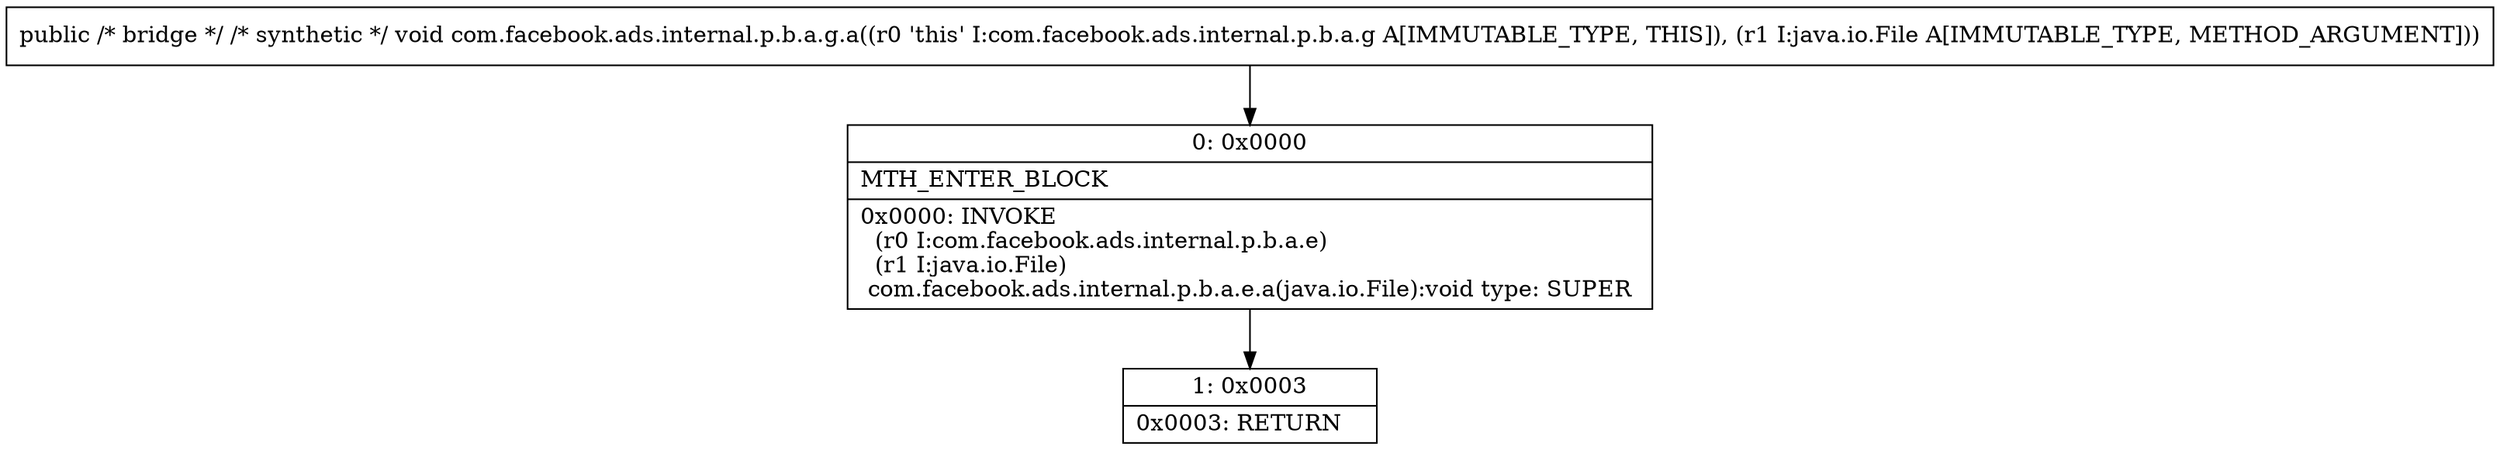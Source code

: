 digraph "CFG forcom.facebook.ads.internal.p.b.a.g.a(Ljava\/io\/File;)V" {
Node_0 [shape=record,label="{0\:\ 0x0000|MTH_ENTER_BLOCK\l|0x0000: INVOKE  \l  (r0 I:com.facebook.ads.internal.p.b.a.e)\l  (r1 I:java.io.File)\l com.facebook.ads.internal.p.b.a.e.a(java.io.File):void type: SUPER \l}"];
Node_1 [shape=record,label="{1\:\ 0x0003|0x0003: RETURN   \l}"];
MethodNode[shape=record,label="{public \/* bridge *\/ \/* synthetic *\/ void com.facebook.ads.internal.p.b.a.g.a((r0 'this' I:com.facebook.ads.internal.p.b.a.g A[IMMUTABLE_TYPE, THIS]), (r1 I:java.io.File A[IMMUTABLE_TYPE, METHOD_ARGUMENT])) }"];
MethodNode -> Node_0;
Node_0 -> Node_1;
}

